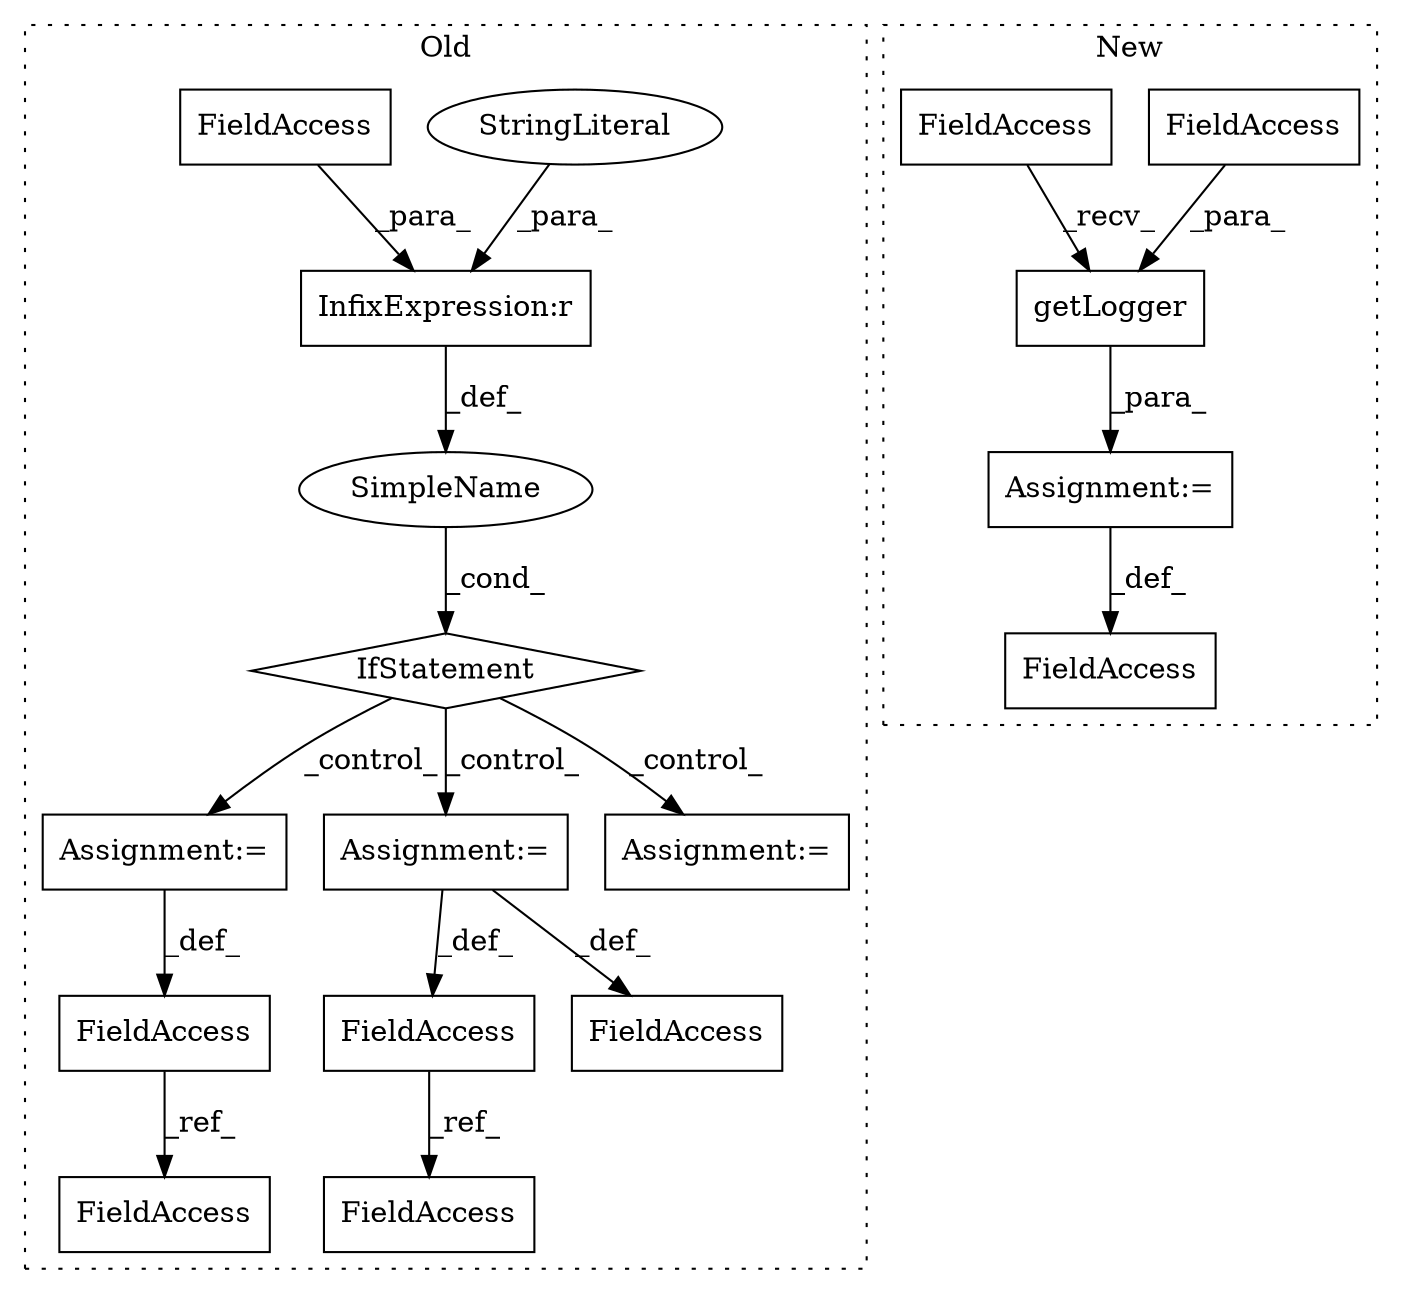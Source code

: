 digraph G {
subgraph cluster0 {
1 [label="IfStatement" a="25" s="1436,1462" l="4,2" shape="diamond"];
7 [label="InfixExpression:r" a="27" s="1448" l="4" shape="box"];
8 [label="StringLiteral" a="45" s="1452" l="10" shape="ellipse"];
9 [label="FieldAccess" a="22" s="1440" l="8" shape="box"];
10 [label="Assignment:=" a="7" s="1869" l="1" shape="box"];
11 [label="SimpleName" a="42" s="" l="" shape="ellipse"];
12 [label="FieldAccess" a="22" s="1865" l="4" shape="box"];
13 [label="FieldAccess" a="22" s="2084" l="4" shape="box"];
14 [label="Assignment:=" a="7" s="1897" l="1" shape="box"];
15 [label="FieldAccess" a="22" s="1887" l="10" shape="box"];
16 [label="FieldAccess" a="22" s="1975" l="10" shape="box"];
17 [label="Assignment:=" a="7" s="2103" l="1" shape="box"];
18 [label="FieldAccess" a="22" s="1951" l="2" shape="box"];
label = "Old";
style="dotted";
}
subgraph cluster1 {
2 [label="getLogger" a="32" s="347,365" l="10,1" shape="box"];
3 [label="Assignment:=" a="7" s="338" l="1" shape="box"];
4 [label="FieldAccess" a="22" s="332" l="6" shape="box"];
5 [label="FieldAccess" a="22" s="357" l="8" shape="box"];
6 [label="FieldAccess" a="22" s="339" l="7" shape="box"];
label = "New";
style="dotted";
}
1 -> 10 [label="_control_"];
1 -> 17 [label="_control_"];
1 -> 14 [label="_control_"];
2 -> 3 [label="_para_"];
3 -> 4 [label="_def_"];
5 -> 2 [label="_para_"];
6 -> 2 [label="_recv_"];
7 -> 11 [label="_def_"];
8 -> 7 [label="_para_"];
9 -> 7 [label="_para_"];
10 -> 12 [label="_def_"];
11 -> 1 [label="_cond_"];
12 -> 13 [label="_ref_"];
14 -> 18 [label="_def_"];
14 -> 15 [label="_def_"];
15 -> 16 [label="_ref_"];
}